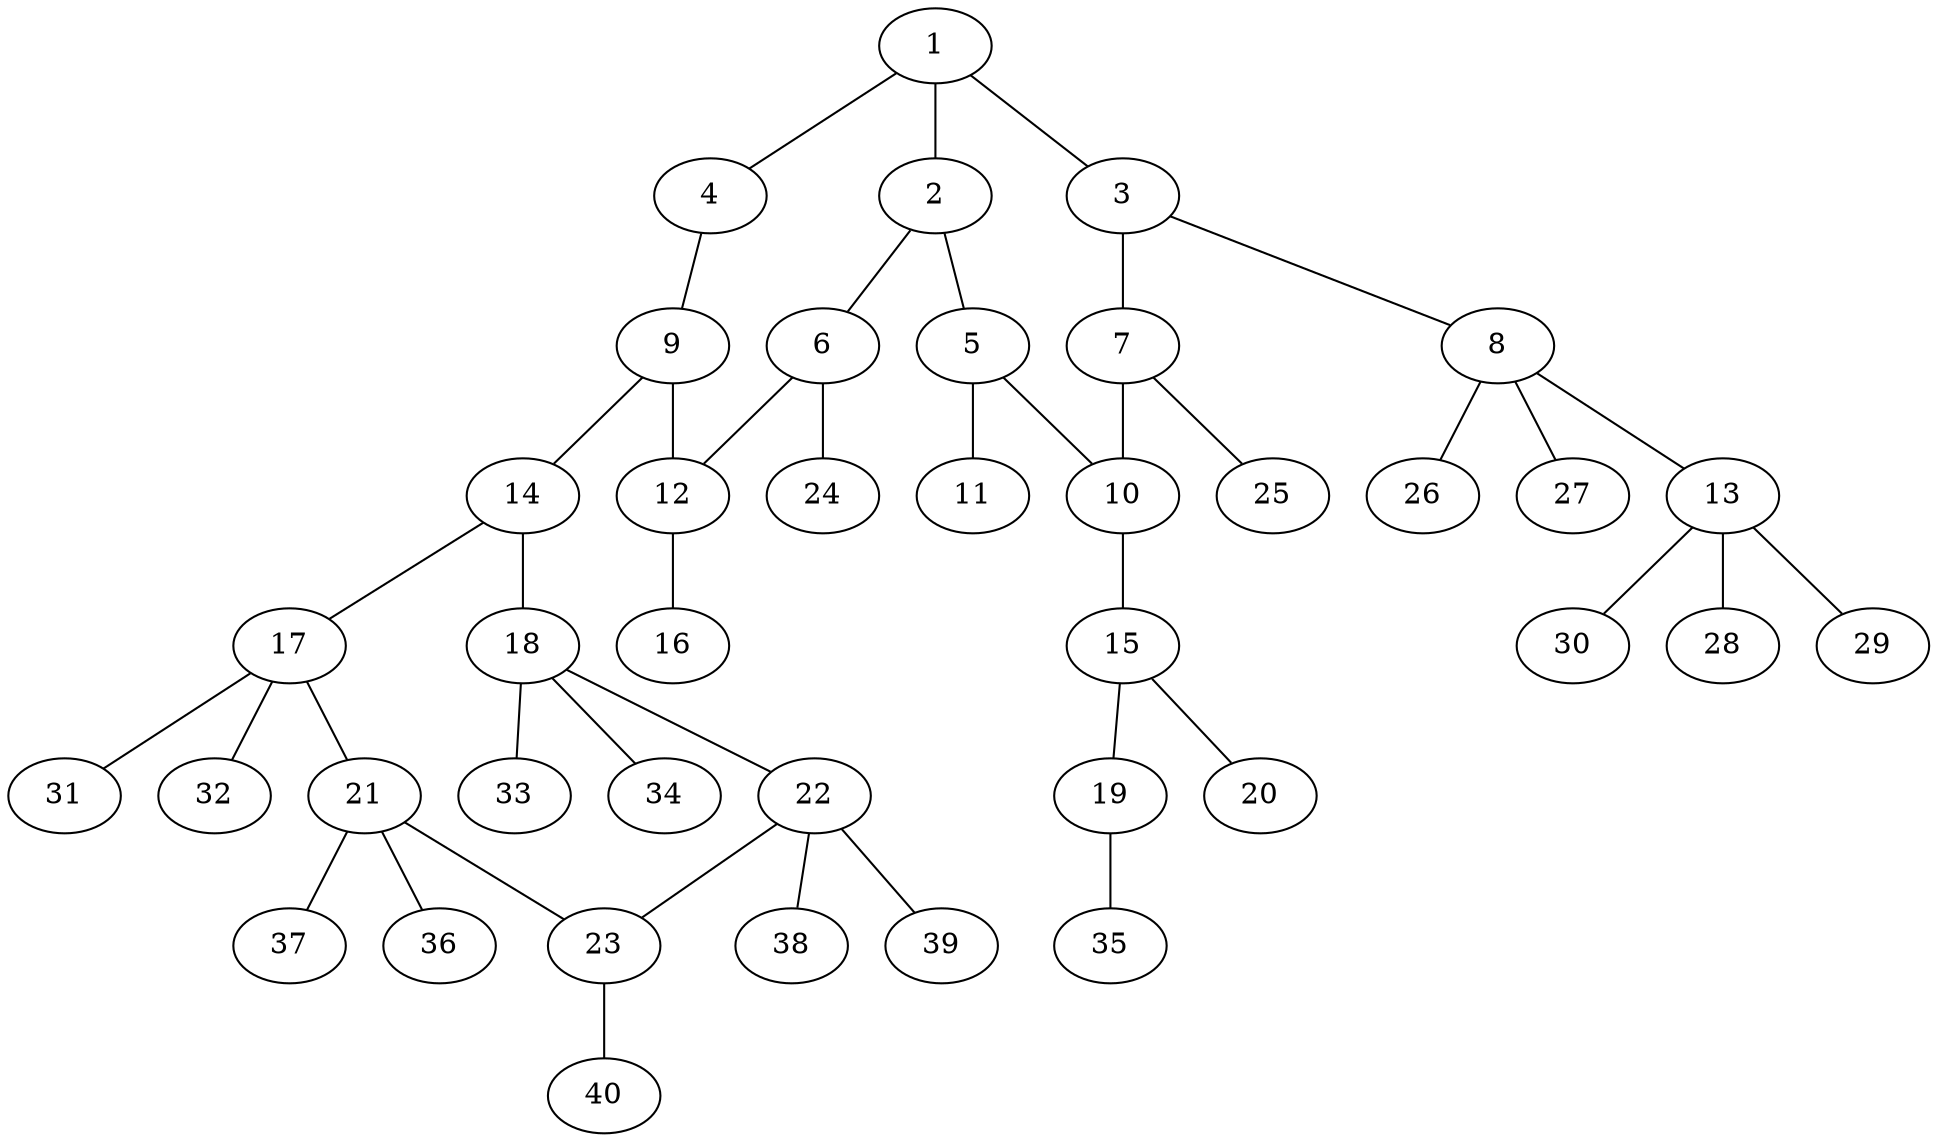graph molecule_3381 {
	1	 [chem=C];
	2	 [chem=C];
	1 -- 2	 [valence=2];
	3	 [chem=N];
	1 -- 3	 [valence=1];
	4	 [chem=N];
	1 -- 4	 [valence=1];
	5	 [chem=C];
	2 -- 5	 [valence=1];
	6	 [chem=C];
	2 -- 6	 [valence=1];
	7	 [chem=C];
	3 -- 7	 [valence=1];
	8	 [chem=C];
	3 -- 8	 [valence=1];
	9	 [chem=C];
	4 -- 9	 [valence=2];
	10	 [chem=C];
	5 -- 10	 [valence=1];
	11	 [chem=O];
	5 -- 11	 [valence=2];
	12	 [chem=C];
	6 -- 12	 [valence=2];
	24	 [chem=H];
	6 -- 24	 [valence=1];
	7 -- 10	 [valence=2];
	25	 [chem=H];
	7 -- 25	 [valence=1];
	13	 [chem=C];
	8 -- 13	 [valence=1];
	26	 [chem=H];
	8 -- 26	 [valence=1];
	27	 [chem=H];
	8 -- 27	 [valence=1];
	9 -- 12	 [valence=1];
	14	 [chem=N];
	9 -- 14	 [valence=1];
	15	 [chem=C];
	10 -- 15	 [valence=1];
	16	 [chem=F];
	12 -- 16	 [valence=1];
	28	 [chem=H];
	13 -- 28	 [valence=1];
	29	 [chem=H];
	13 -- 29	 [valence=1];
	30	 [chem=H];
	13 -- 30	 [valence=1];
	17	 [chem=C];
	14 -- 17	 [valence=1];
	18	 [chem=C];
	14 -- 18	 [valence=1];
	19	 [chem=O];
	15 -- 19	 [valence=1];
	20	 [chem=O];
	15 -- 20	 [valence=2];
	21	 [chem=C];
	17 -- 21	 [valence=1];
	31	 [chem=H];
	17 -- 31	 [valence=1];
	32	 [chem=H];
	17 -- 32	 [valence=1];
	22	 [chem=C];
	18 -- 22	 [valence=1];
	33	 [chem=H];
	18 -- 33	 [valence=1];
	34	 [chem=H];
	18 -- 34	 [valence=1];
	35	 [chem=H];
	19 -- 35	 [valence=1];
	23	 [chem=N];
	21 -- 23	 [valence=1];
	36	 [chem=H];
	21 -- 36	 [valence=1];
	37	 [chem=H];
	21 -- 37	 [valence=1];
	22 -- 23	 [valence=1];
	38	 [chem=H];
	22 -- 38	 [valence=1];
	39	 [chem=H];
	22 -- 39	 [valence=1];
	40	 [chem=H];
	23 -- 40	 [valence=1];
}
